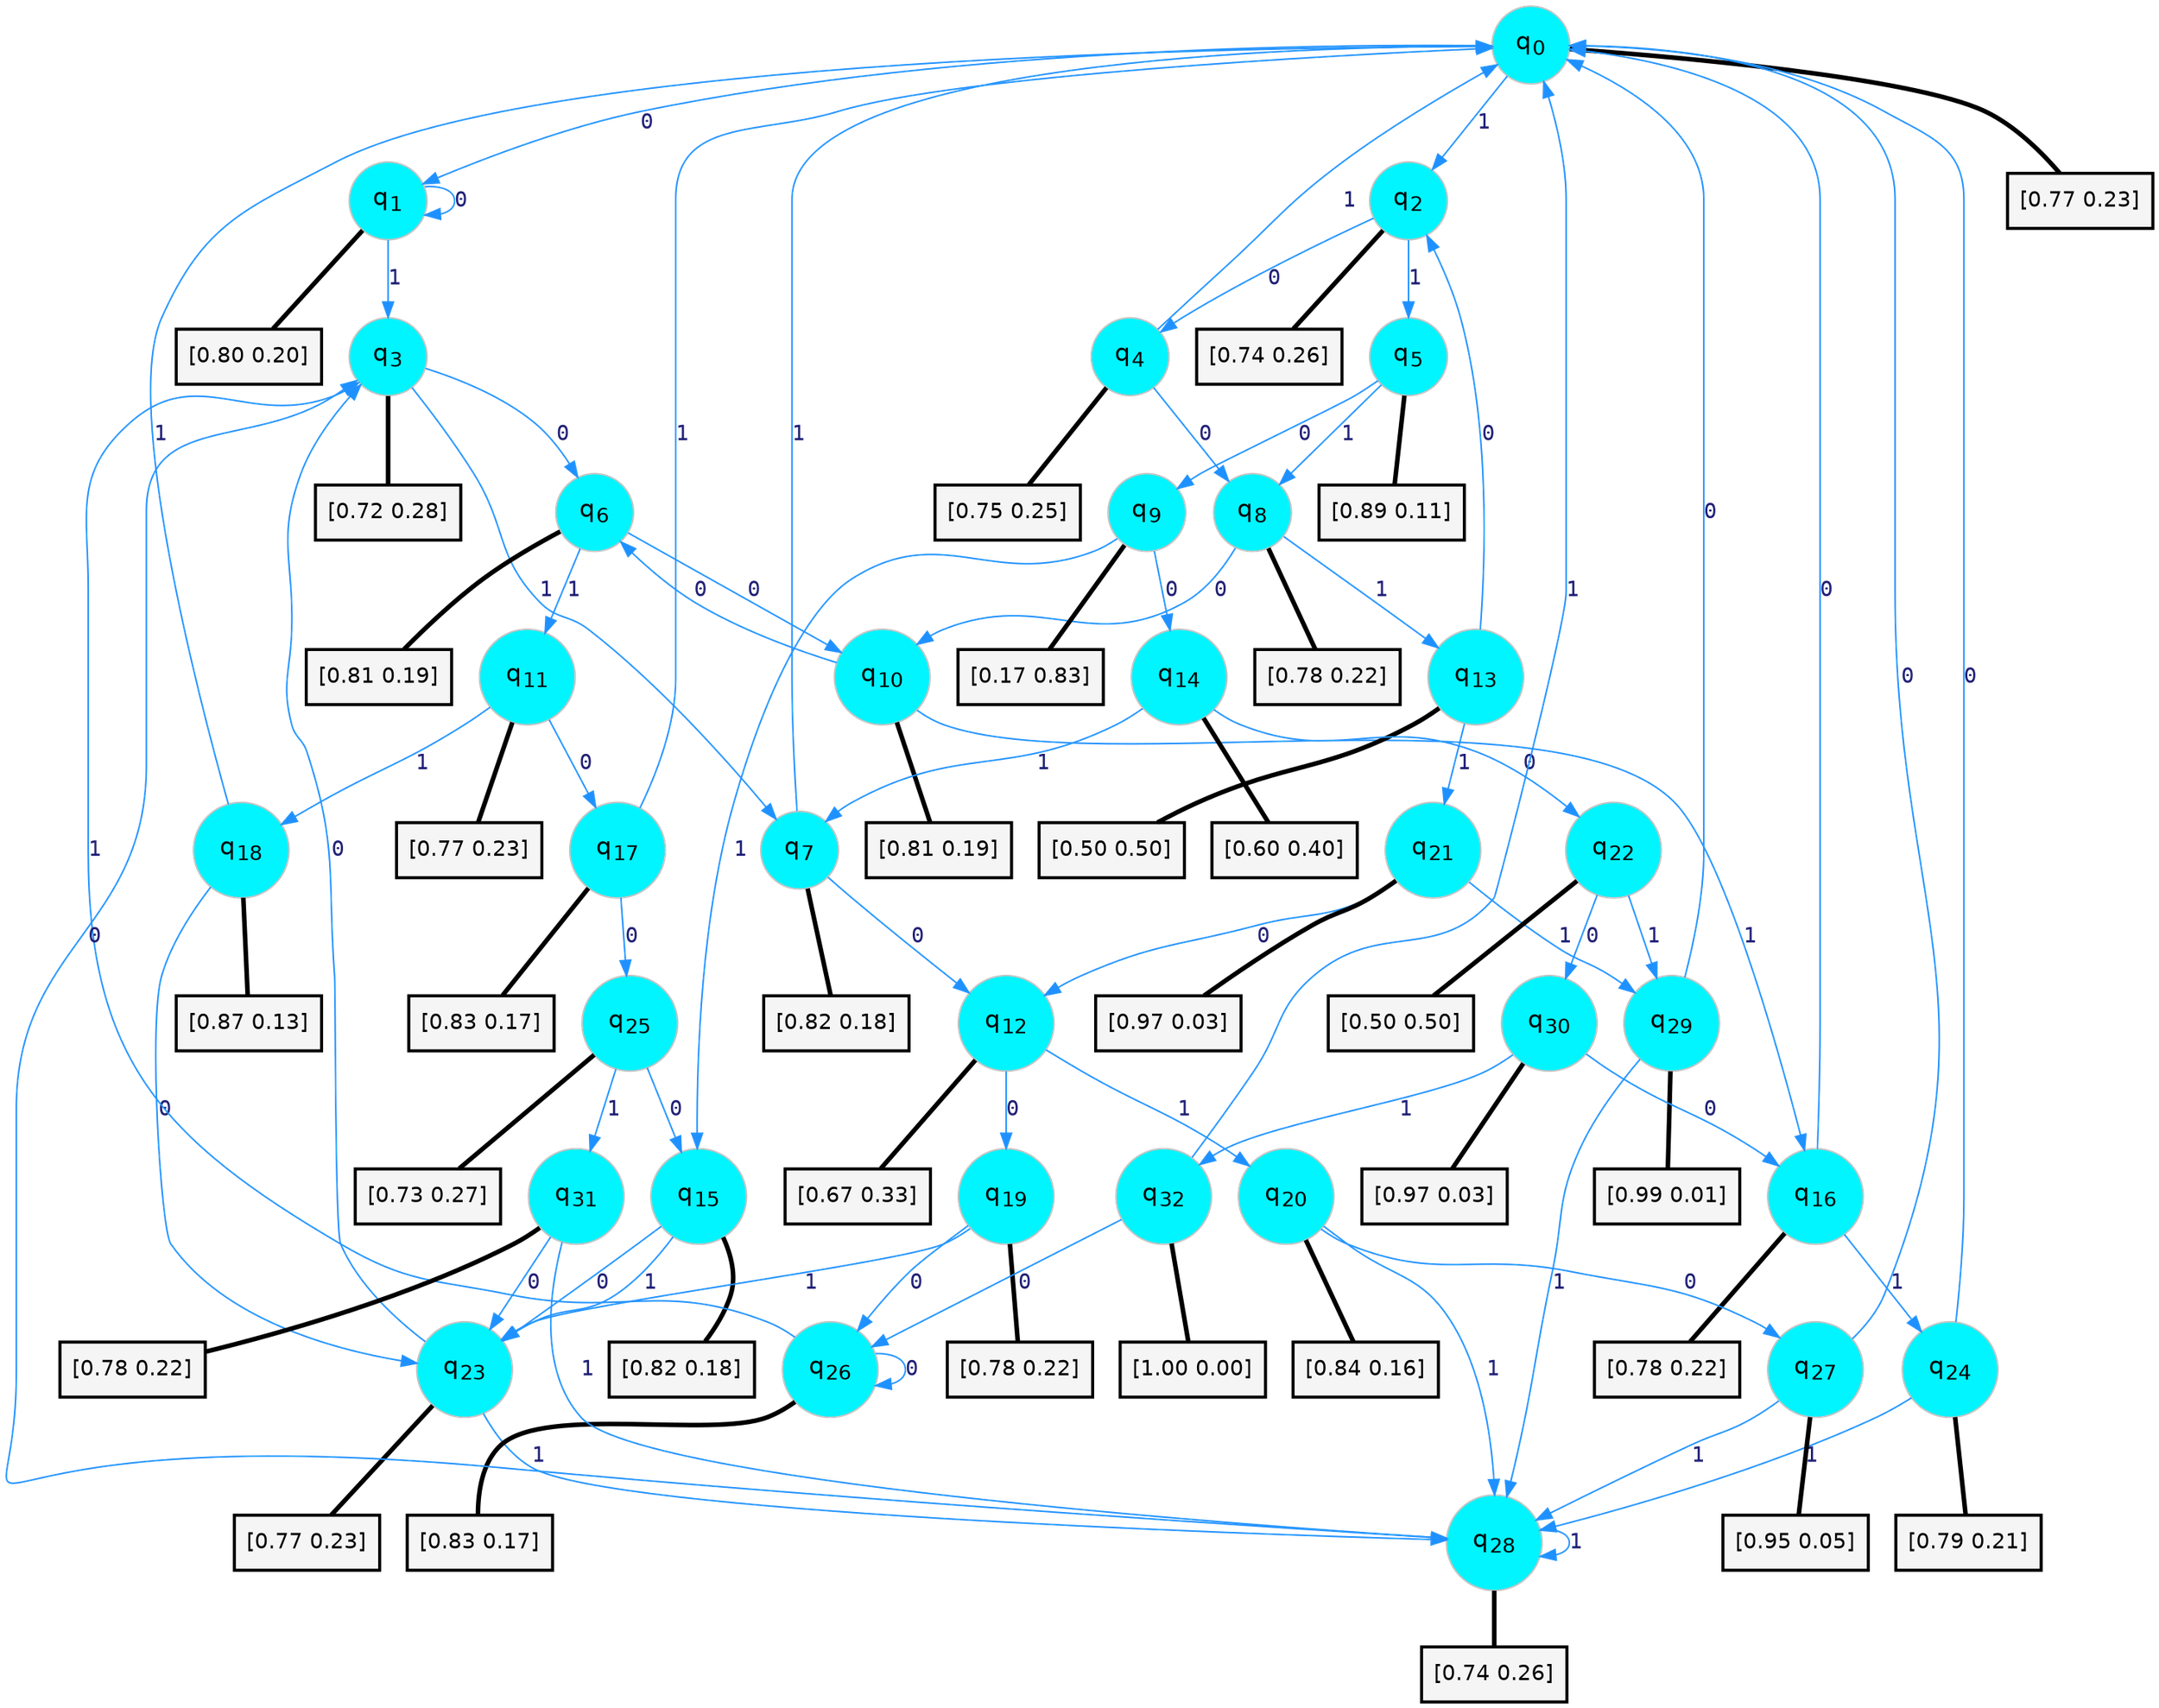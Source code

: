 digraph G {
graph [
bgcolor=transparent, dpi=300, rankdir=TD, size="40,25"];
node [
color=gray, fillcolor=turquoise1, fontcolor=black, fontname=Helvetica, fontsize=16, fontweight=bold, shape=circle, style=filled];
edge [
arrowsize=1, color=dodgerblue1, fontcolor=midnightblue, fontname=courier, fontweight=bold, penwidth=1, style=solid, weight=20];
0[label=<q<SUB>0</SUB>>];
1[label=<q<SUB>1</SUB>>];
2[label=<q<SUB>2</SUB>>];
3[label=<q<SUB>3</SUB>>];
4[label=<q<SUB>4</SUB>>];
5[label=<q<SUB>5</SUB>>];
6[label=<q<SUB>6</SUB>>];
7[label=<q<SUB>7</SUB>>];
8[label=<q<SUB>8</SUB>>];
9[label=<q<SUB>9</SUB>>];
10[label=<q<SUB>10</SUB>>];
11[label=<q<SUB>11</SUB>>];
12[label=<q<SUB>12</SUB>>];
13[label=<q<SUB>13</SUB>>];
14[label=<q<SUB>14</SUB>>];
15[label=<q<SUB>15</SUB>>];
16[label=<q<SUB>16</SUB>>];
17[label=<q<SUB>17</SUB>>];
18[label=<q<SUB>18</SUB>>];
19[label=<q<SUB>19</SUB>>];
20[label=<q<SUB>20</SUB>>];
21[label=<q<SUB>21</SUB>>];
22[label=<q<SUB>22</SUB>>];
23[label=<q<SUB>23</SUB>>];
24[label=<q<SUB>24</SUB>>];
25[label=<q<SUB>25</SUB>>];
26[label=<q<SUB>26</SUB>>];
27[label=<q<SUB>27</SUB>>];
28[label=<q<SUB>28</SUB>>];
29[label=<q<SUB>29</SUB>>];
30[label=<q<SUB>30</SUB>>];
31[label=<q<SUB>31</SUB>>];
32[label=<q<SUB>32</SUB>>];
33[label="[0.77 0.23]", shape=box,fontcolor=black, fontname=Helvetica, fontsize=14, penwidth=2, fillcolor=whitesmoke,color=black];
34[label="[0.80 0.20]", shape=box,fontcolor=black, fontname=Helvetica, fontsize=14, penwidth=2, fillcolor=whitesmoke,color=black];
35[label="[0.74 0.26]", shape=box,fontcolor=black, fontname=Helvetica, fontsize=14, penwidth=2, fillcolor=whitesmoke,color=black];
36[label="[0.72 0.28]", shape=box,fontcolor=black, fontname=Helvetica, fontsize=14, penwidth=2, fillcolor=whitesmoke,color=black];
37[label="[0.75 0.25]", shape=box,fontcolor=black, fontname=Helvetica, fontsize=14, penwidth=2, fillcolor=whitesmoke,color=black];
38[label="[0.89 0.11]", shape=box,fontcolor=black, fontname=Helvetica, fontsize=14, penwidth=2, fillcolor=whitesmoke,color=black];
39[label="[0.81 0.19]", shape=box,fontcolor=black, fontname=Helvetica, fontsize=14, penwidth=2, fillcolor=whitesmoke,color=black];
40[label="[0.82 0.18]", shape=box,fontcolor=black, fontname=Helvetica, fontsize=14, penwidth=2, fillcolor=whitesmoke,color=black];
41[label="[0.78 0.22]", shape=box,fontcolor=black, fontname=Helvetica, fontsize=14, penwidth=2, fillcolor=whitesmoke,color=black];
42[label="[0.17 0.83]", shape=box,fontcolor=black, fontname=Helvetica, fontsize=14, penwidth=2, fillcolor=whitesmoke,color=black];
43[label="[0.81 0.19]", shape=box,fontcolor=black, fontname=Helvetica, fontsize=14, penwidth=2, fillcolor=whitesmoke,color=black];
44[label="[0.77 0.23]", shape=box,fontcolor=black, fontname=Helvetica, fontsize=14, penwidth=2, fillcolor=whitesmoke,color=black];
45[label="[0.67 0.33]", shape=box,fontcolor=black, fontname=Helvetica, fontsize=14, penwidth=2, fillcolor=whitesmoke,color=black];
46[label="[0.50 0.50]", shape=box,fontcolor=black, fontname=Helvetica, fontsize=14, penwidth=2, fillcolor=whitesmoke,color=black];
47[label="[0.60 0.40]", shape=box,fontcolor=black, fontname=Helvetica, fontsize=14, penwidth=2, fillcolor=whitesmoke,color=black];
48[label="[0.82 0.18]", shape=box,fontcolor=black, fontname=Helvetica, fontsize=14, penwidth=2, fillcolor=whitesmoke,color=black];
49[label="[0.78 0.22]", shape=box,fontcolor=black, fontname=Helvetica, fontsize=14, penwidth=2, fillcolor=whitesmoke,color=black];
50[label="[0.83 0.17]", shape=box,fontcolor=black, fontname=Helvetica, fontsize=14, penwidth=2, fillcolor=whitesmoke,color=black];
51[label="[0.87 0.13]", shape=box,fontcolor=black, fontname=Helvetica, fontsize=14, penwidth=2, fillcolor=whitesmoke,color=black];
52[label="[0.78 0.22]", shape=box,fontcolor=black, fontname=Helvetica, fontsize=14, penwidth=2, fillcolor=whitesmoke,color=black];
53[label="[0.84 0.16]", shape=box,fontcolor=black, fontname=Helvetica, fontsize=14, penwidth=2, fillcolor=whitesmoke,color=black];
54[label="[0.97 0.03]", shape=box,fontcolor=black, fontname=Helvetica, fontsize=14, penwidth=2, fillcolor=whitesmoke,color=black];
55[label="[0.50 0.50]", shape=box,fontcolor=black, fontname=Helvetica, fontsize=14, penwidth=2, fillcolor=whitesmoke,color=black];
56[label="[0.77 0.23]", shape=box,fontcolor=black, fontname=Helvetica, fontsize=14, penwidth=2, fillcolor=whitesmoke,color=black];
57[label="[0.79 0.21]", shape=box,fontcolor=black, fontname=Helvetica, fontsize=14, penwidth=2, fillcolor=whitesmoke,color=black];
58[label="[0.73 0.27]", shape=box,fontcolor=black, fontname=Helvetica, fontsize=14, penwidth=2, fillcolor=whitesmoke,color=black];
59[label="[0.83 0.17]", shape=box,fontcolor=black, fontname=Helvetica, fontsize=14, penwidth=2, fillcolor=whitesmoke,color=black];
60[label="[0.95 0.05]", shape=box,fontcolor=black, fontname=Helvetica, fontsize=14, penwidth=2, fillcolor=whitesmoke,color=black];
61[label="[0.74 0.26]", shape=box,fontcolor=black, fontname=Helvetica, fontsize=14, penwidth=2, fillcolor=whitesmoke,color=black];
62[label="[0.99 0.01]", shape=box,fontcolor=black, fontname=Helvetica, fontsize=14, penwidth=2, fillcolor=whitesmoke,color=black];
63[label="[0.97 0.03]", shape=box,fontcolor=black, fontname=Helvetica, fontsize=14, penwidth=2, fillcolor=whitesmoke,color=black];
64[label="[0.78 0.22]", shape=box,fontcolor=black, fontname=Helvetica, fontsize=14, penwidth=2, fillcolor=whitesmoke,color=black];
65[label="[1.00 0.00]", shape=box,fontcolor=black, fontname=Helvetica, fontsize=14, penwidth=2, fillcolor=whitesmoke,color=black];
0->1 [label=0];
0->2 [label=1];
0->33 [arrowhead=none, penwidth=3,color=black];
1->1 [label=0];
1->3 [label=1];
1->34 [arrowhead=none, penwidth=3,color=black];
2->4 [label=0];
2->5 [label=1];
2->35 [arrowhead=none, penwidth=3,color=black];
3->6 [label=0];
3->7 [label=1];
3->36 [arrowhead=none, penwidth=3,color=black];
4->8 [label=0];
4->0 [label=1];
4->37 [arrowhead=none, penwidth=3,color=black];
5->9 [label=0];
5->8 [label=1];
5->38 [arrowhead=none, penwidth=3,color=black];
6->10 [label=0];
6->11 [label=1];
6->39 [arrowhead=none, penwidth=3,color=black];
7->12 [label=0];
7->0 [label=1];
7->40 [arrowhead=none, penwidth=3,color=black];
8->10 [label=0];
8->13 [label=1];
8->41 [arrowhead=none, penwidth=3,color=black];
9->14 [label=0];
9->15 [label=1];
9->42 [arrowhead=none, penwidth=3,color=black];
10->6 [label=0];
10->16 [label=1];
10->43 [arrowhead=none, penwidth=3,color=black];
11->17 [label=0];
11->18 [label=1];
11->44 [arrowhead=none, penwidth=3,color=black];
12->19 [label=0];
12->20 [label=1];
12->45 [arrowhead=none, penwidth=3,color=black];
13->2 [label=0];
13->21 [label=1];
13->46 [arrowhead=none, penwidth=3,color=black];
14->22 [label=0];
14->7 [label=1];
14->47 [arrowhead=none, penwidth=3,color=black];
15->23 [label=0];
15->23 [label=1];
15->48 [arrowhead=none, penwidth=3,color=black];
16->0 [label=0];
16->24 [label=1];
16->49 [arrowhead=none, penwidth=3,color=black];
17->25 [label=0];
17->0 [label=1];
17->50 [arrowhead=none, penwidth=3,color=black];
18->23 [label=0];
18->0 [label=1];
18->51 [arrowhead=none, penwidth=3,color=black];
19->26 [label=0];
19->23 [label=1];
19->52 [arrowhead=none, penwidth=3,color=black];
20->27 [label=0];
20->28 [label=1];
20->53 [arrowhead=none, penwidth=3,color=black];
21->12 [label=0];
21->29 [label=1];
21->54 [arrowhead=none, penwidth=3,color=black];
22->30 [label=0];
22->29 [label=1];
22->55 [arrowhead=none, penwidth=3,color=black];
23->3 [label=0];
23->28 [label=1];
23->56 [arrowhead=none, penwidth=3,color=black];
24->0 [label=0];
24->28 [label=1];
24->57 [arrowhead=none, penwidth=3,color=black];
25->15 [label=0];
25->31 [label=1];
25->58 [arrowhead=none, penwidth=3,color=black];
26->26 [label=0];
26->3 [label=1];
26->59 [arrowhead=none, penwidth=3,color=black];
27->0 [label=0];
27->28 [label=1];
27->60 [arrowhead=none, penwidth=3,color=black];
28->3 [label=0];
28->28 [label=1];
28->61 [arrowhead=none, penwidth=3,color=black];
29->0 [label=0];
29->28 [label=1];
29->62 [arrowhead=none, penwidth=3,color=black];
30->16 [label=0];
30->32 [label=1];
30->63 [arrowhead=none, penwidth=3,color=black];
31->23 [label=0];
31->28 [label=1];
31->64 [arrowhead=none, penwidth=3,color=black];
32->26 [label=0];
32->0 [label=1];
32->65 [arrowhead=none, penwidth=3,color=black];
}
